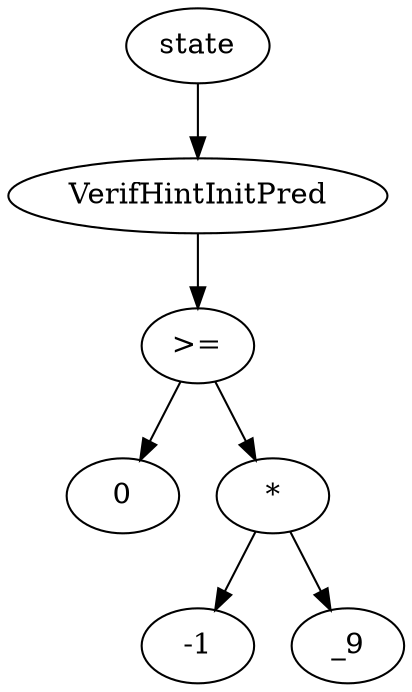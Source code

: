 digraph dag {
0 [label="state"];
1 [label="VerifHintInitPred"];
2 [label=">="];
3 [label="0"];
4 [label="*"];
5 [label="-1"];
6 [label="_9"];
"0" -> "1"[label=""]
"1" -> "2"[label=""]
"2" -> "4"[label=""]
"2" -> "3"[label=""]
"4" -> "6"[label=""]
"4" -> "5"[label=""]
}
